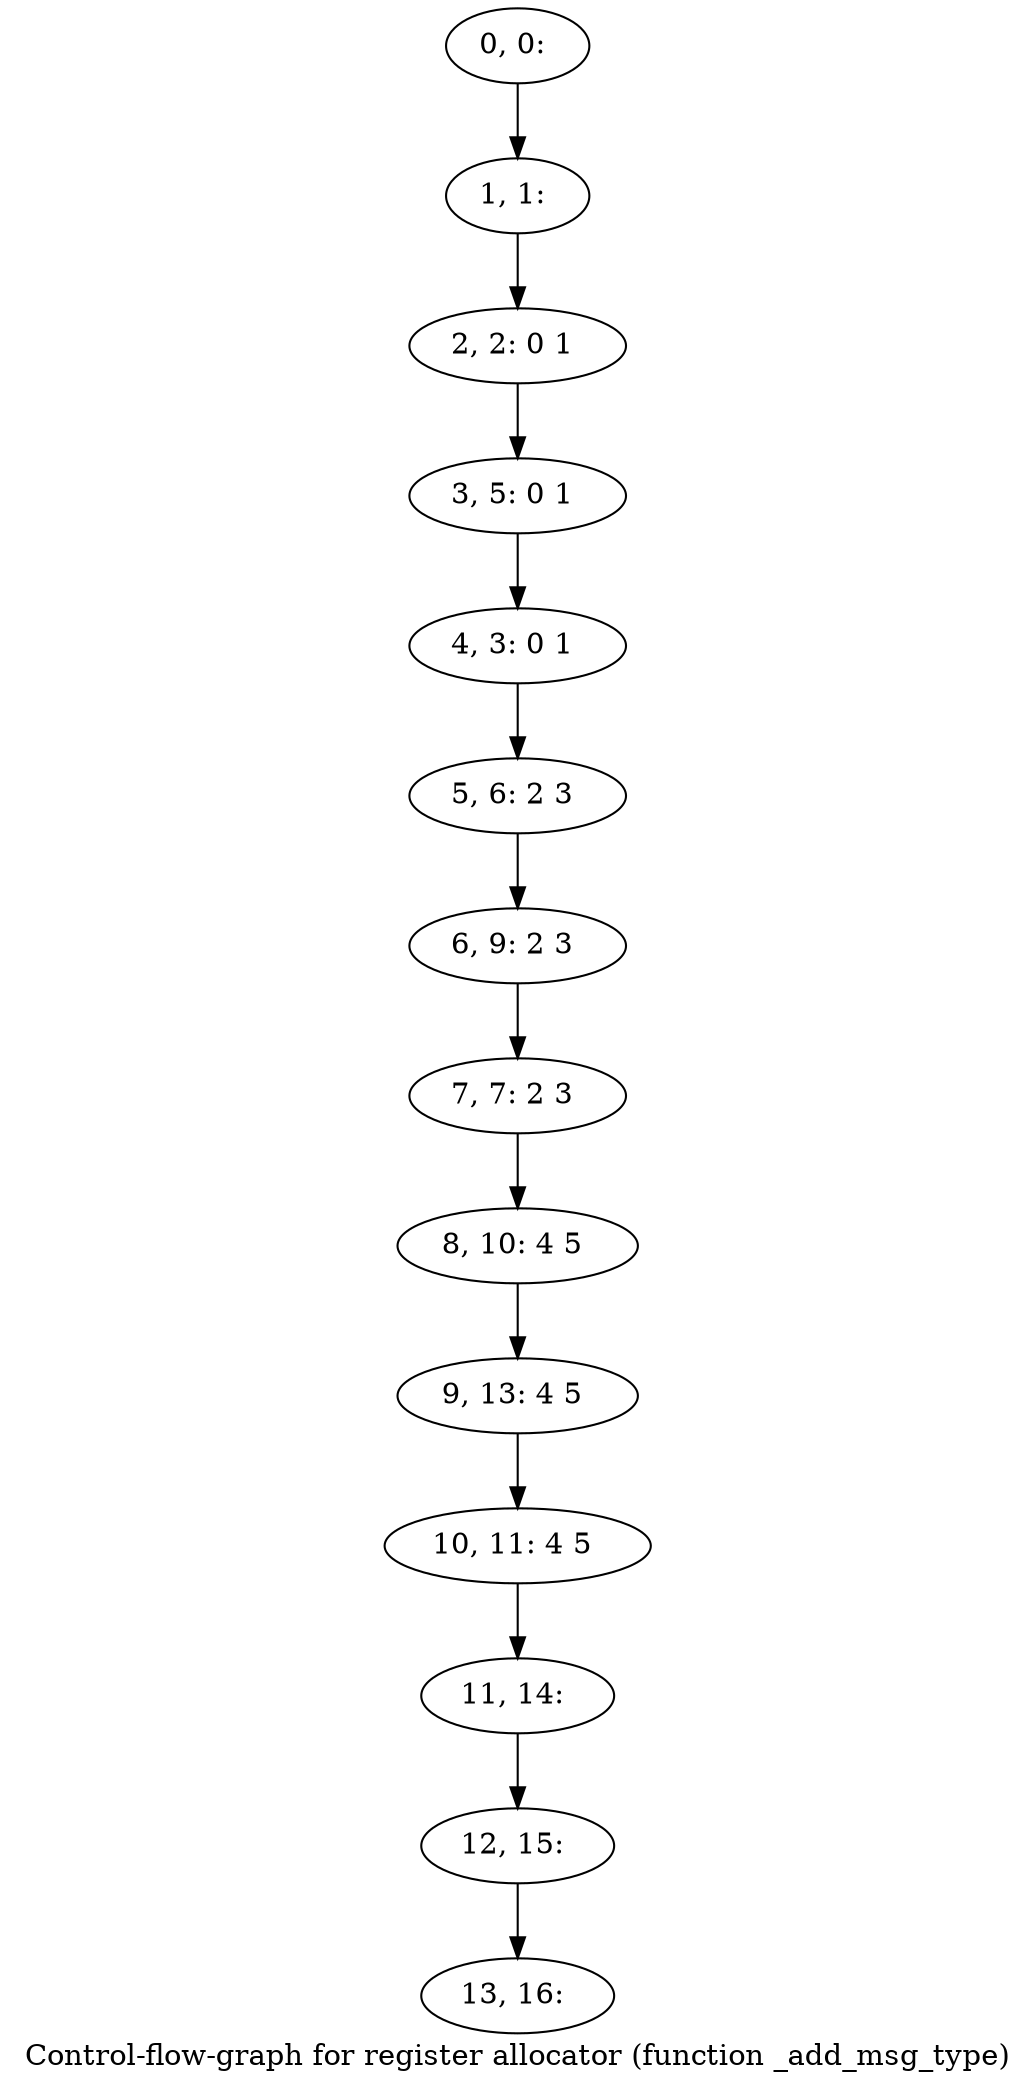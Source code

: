 digraph G {
graph [label="Control-flow-graph for register allocator (function _add_msg_type)"]
0[label="0, 0: "];
1[label="1, 1: "];
2[label="2, 2: 0 1 "];
3[label="3, 5: 0 1 "];
4[label="4, 3: 0 1 "];
5[label="5, 6: 2 3 "];
6[label="6, 9: 2 3 "];
7[label="7, 7: 2 3 "];
8[label="8, 10: 4 5 "];
9[label="9, 13: 4 5 "];
10[label="10, 11: 4 5 "];
11[label="11, 14: "];
12[label="12, 15: "];
13[label="13, 16: "];
0->1 ;
1->2 ;
2->3 ;
3->4 ;
4->5 ;
5->6 ;
6->7 ;
7->8 ;
8->9 ;
9->10 ;
10->11 ;
11->12 ;
12->13 ;
}
